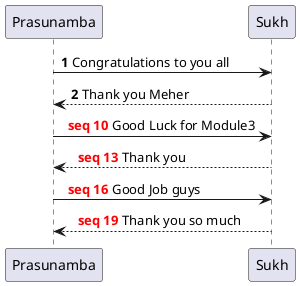 @startuml
autonumber
Prasunamba -> Sukh: Congratulations to you all
Sukh --> Prasunamba: Thank you Meher
autonumber 10 3 "<font color = red> <b> seq 0"

Prasunamba -> Sukh: Good Luck for Module3
Sukh --> Prasunamba: Thank you

Prasunamba -> Sukh: Good Job guys
Sukh --> Prasunamba: Thank you so much

@enduml
